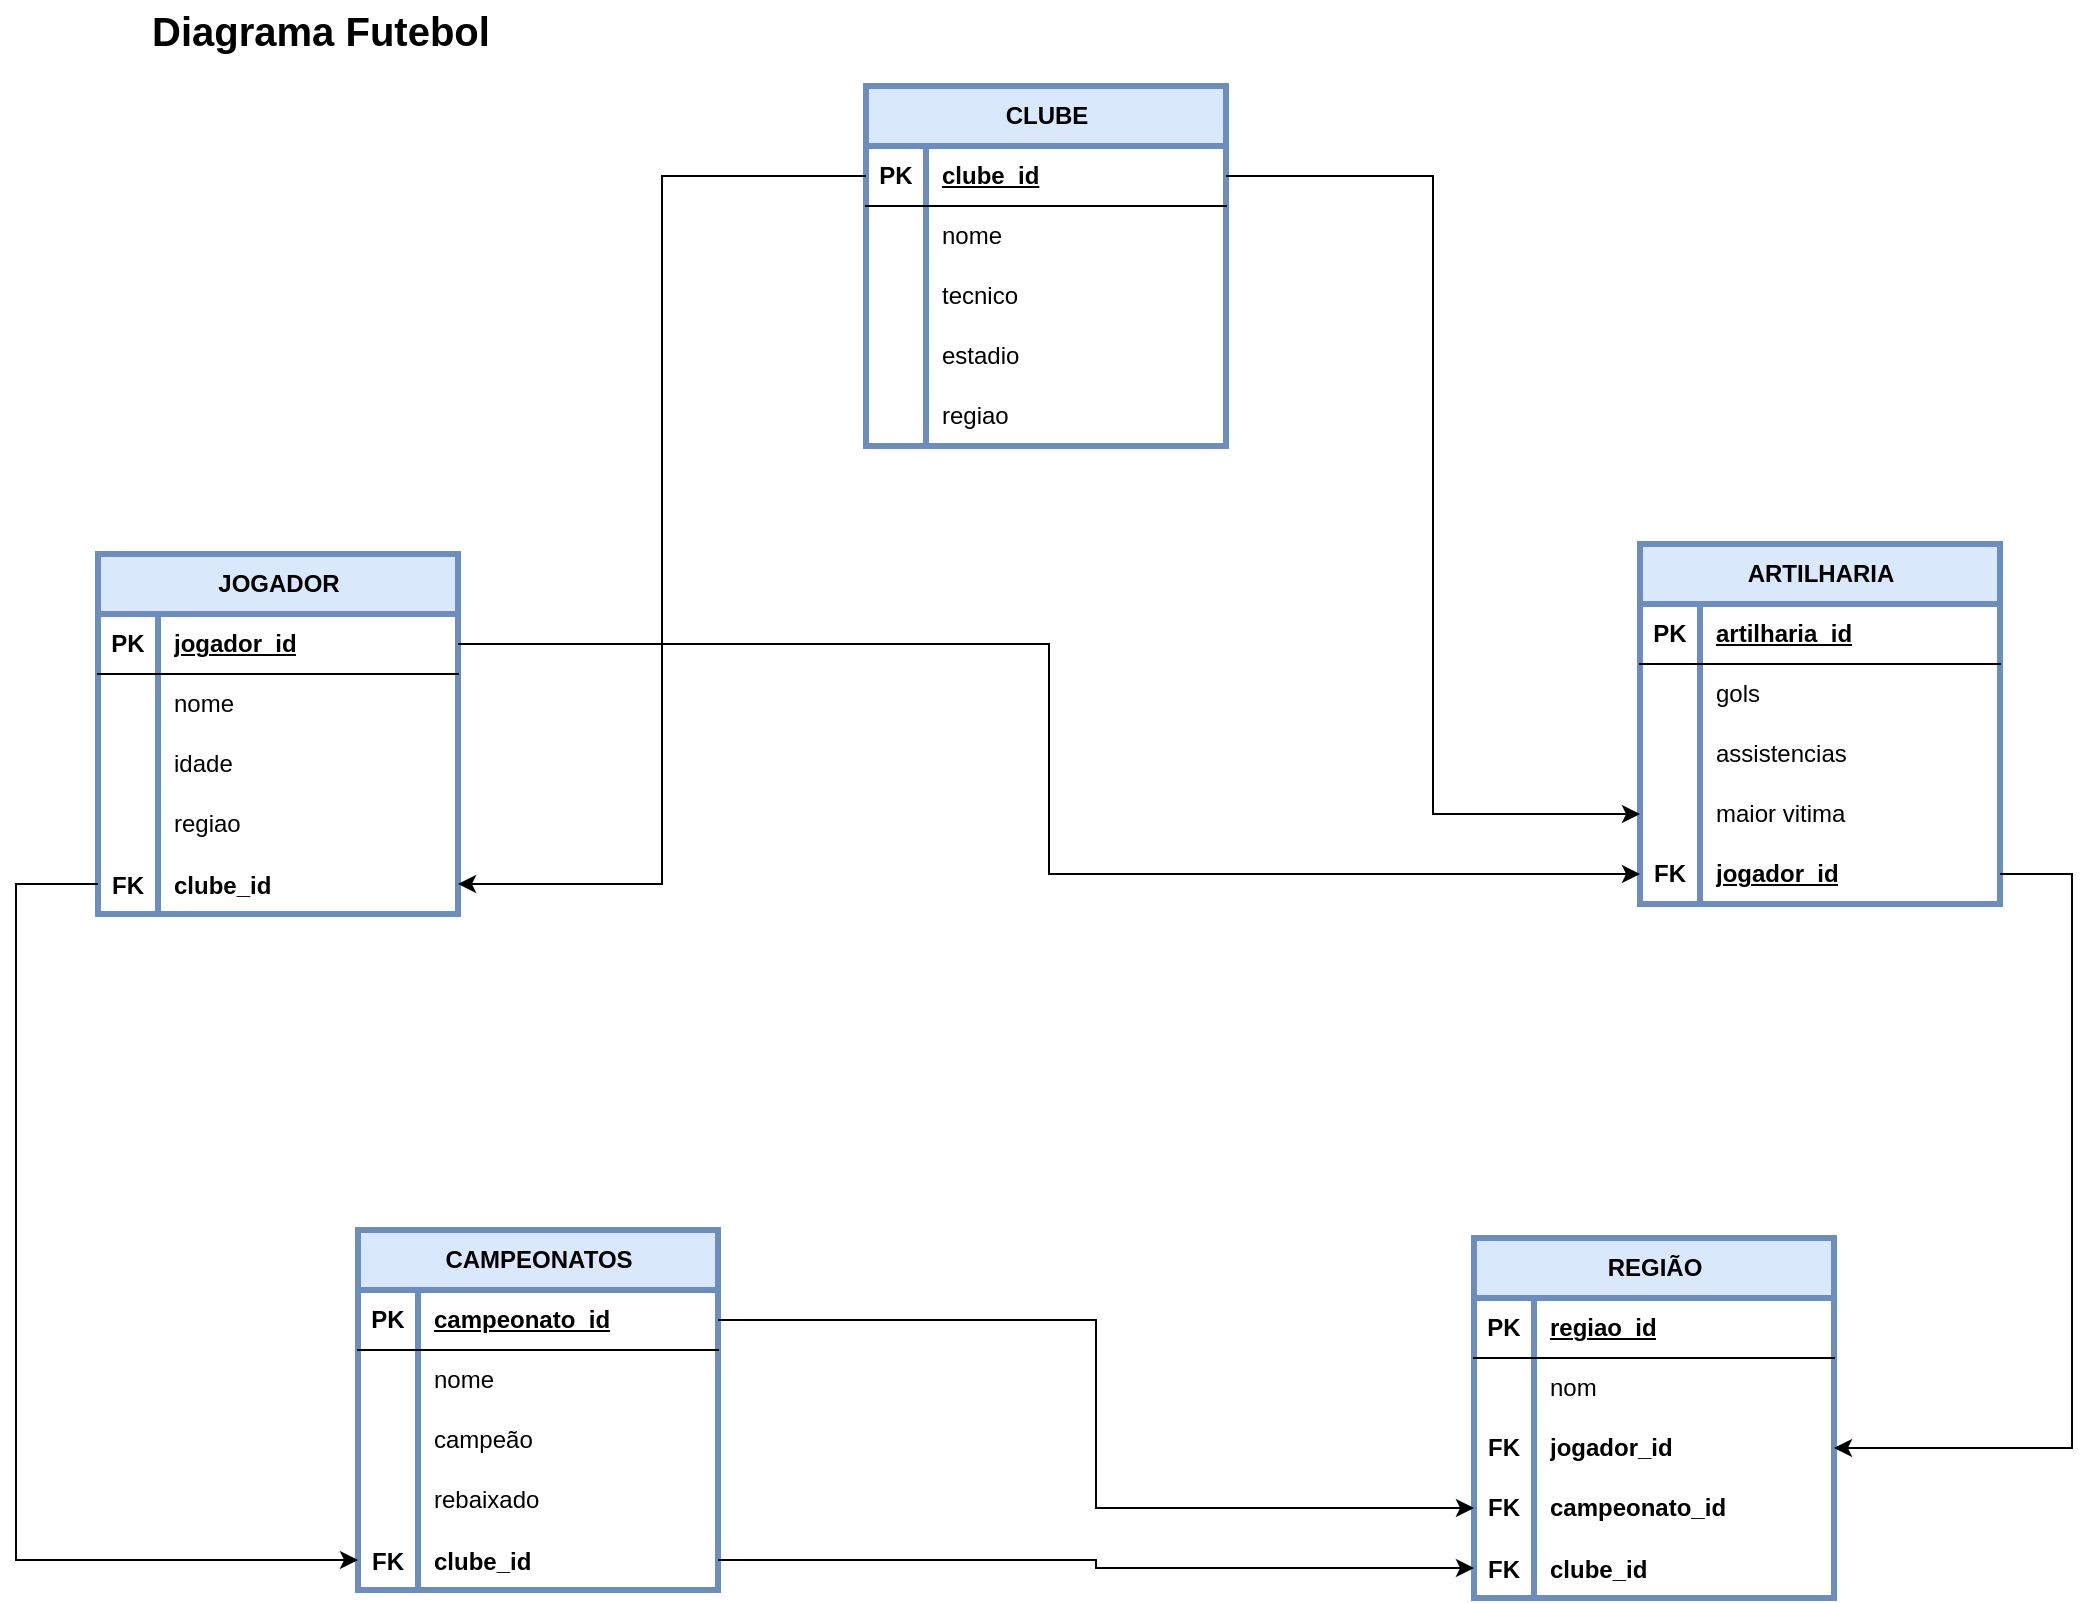 <mxfile version="27.0.9">
  <diagram name="Página-1" id="u4bRCf2FL8b8DbB-qAwC">
    <mxGraphModel dx="2707" dy="1069" grid="0" gridSize="10" guides="1" tooltips="1" connect="1" arrows="1" fold="1" page="0" pageScale="1" pageWidth="827" pageHeight="1169" math="0" shadow="0">
      <root>
        <mxCell id="0" />
        <mxCell id="1" parent="0" />
        <mxCell id="nbRV3MkDSM_6BLSIlK8E-1" value="Diagrama Futebol" style="text;html=1;align=center;verticalAlign=middle;whiteSpace=wrap;rounded=0;fontSize=20;fontStyle=1" parent="1" vertex="1">
          <mxGeometry x="-1221" y="-147" width="285" height="30" as="geometry" />
        </mxCell>
        <mxCell id="nbRV3MkDSM_6BLSIlK8E-2" value="CLUBE" style="shape=table;startSize=30;container=1;collapsible=1;childLayout=tableLayout;fixedRows=1;rowLines=0;fontStyle=1;align=center;resizeLast=1;html=1;fillColor=#dae8fc;strokeColor=#6c8ebf;strokeWidth=3;" parent="1" vertex="1">
          <mxGeometry x="-806" y="-104" width="180" height="180" as="geometry" />
        </mxCell>
        <mxCell id="nbRV3MkDSM_6BLSIlK8E-3" value="" style="shape=tableRow;horizontal=0;startSize=0;swimlaneHead=0;swimlaneBody=0;fillColor=none;collapsible=0;dropTarget=0;points=[[0,0.5],[1,0.5]];portConstraint=eastwest;top=0;left=0;right=0;bottom=1;" parent="nbRV3MkDSM_6BLSIlK8E-2" vertex="1">
          <mxGeometry y="30" width="180" height="30" as="geometry" />
        </mxCell>
        <mxCell id="nbRV3MkDSM_6BLSIlK8E-4" value="PK" style="shape=partialRectangle;connectable=0;fillColor=none;top=0;left=0;bottom=0;right=0;fontStyle=1;overflow=hidden;whiteSpace=wrap;html=1;" parent="nbRV3MkDSM_6BLSIlK8E-3" vertex="1">
          <mxGeometry width="30" height="30" as="geometry">
            <mxRectangle width="30" height="30" as="alternateBounds" />
          </mxGeometry>
        </mxCell>
        <mxCell id="nbRV3MkDSM_6BLSIlK8E-5" value="clube_id" style="shape=partialRectangle;connectable=0;fillColor=none;top=0;left=0;bottom=0;right=0;align=left;spacingLeft=6;fontStyle=5;overflow=hidden;whiteSpace=wrap;html=1;" parent="nbRV3MkDSM_6BLSIlK8E-3" vertex="1">
          <mxGeometry x="30" width="150" height="30" as="geometry">
            <mxRectangle width="150" height="30" as="alternateBounds" />
          </mxGeometry>
        </mxCell>
        <mxCell id="nbRV3MkDSM_6BLSIlK8E-6" value="" style="shape=tableRow;horizontal=0;startSize=0;swimlaneHead=0;swimlaneBody=0;fillColor=none;collapsible=0;dropTarget=0;points=[[0,0.5],[1,0.5]];portConstraint=eastwest;top=0;left=0;right=0;bottom=0;" parent="nbRV3MkDSM_6BLSIlK8E-2" vertex="1">
          <mxGeometry y="60" width="180" height="30" as="geometry" />
        </mxCell>
        <mxCell id="nbRV3MkDSM_6BLSIlK8E-7" value="" style="shape=partialRectangle;connectable=0;fillColor=none;top=0;left=0;bottom=0;right=0;editable=1;overflow=hidden;whiteSpace=wrap;html=1;" parent="nbRV3MkDSM_6BLSIlK8E-6" vertex="1">
          <mxGeometry width="30" height="30" as="geometry">
            <mxRectangle width="30" height="30" as="alternateBounds" />
          </mxGeometry>
        </mxCell>
        <mxCell id="nbRV3MkDSM_6BLSIlK8E-8" value="nome" style="shape=partialRectangle;connectable=0;fillColor=none;top=0;left=0;bottom=0;right=0;align=left;spacingLeft=6;overflow=hidden;whiteSpace=wrap;html=1;" parent="nbRV3MkDSM_6BLSIlK8E-6" vertex="1">
          <mxGeometry x="30" width="150" height="30" as="geometry">
            <mxRectangle width="150" height="30" as="alternateBounds" />
          </mxGeometry>
        </mxCell>
        <mxCell id="nbRV3MkDSM_6BLSIlK8E-9" value="" style="shape=tableRow;horizontal=0;startSize=0;swimlaneHead=0;swimlaneBody=0;fillColor=none;collapsible=0;dropTarget=0;points=[[0,0.5],[1,0.5]];portConstraint=eastwest;top=0;left=0;right=0;bottom=0;" parent="nbRV3MkDSM_6BLSIlK8E-2" vertex="1">
          <mxGeometry y="90" width="180" height="30" as="geometry" />
        </mxCell>
        <mxCell id="nbRV3MkDSM_6BLSIlK8E-10" value="" style="shape=partialRectangle;connectable=0;fillColor=none;top=0;left=0;bottom=0;right=0;editable=1;overflow=hidden;whiteSpace=wrap;html=1;" parent="nbRV3MkDSM_6BLSIlK8E-9" vertex="1">
          <mxGeometry width="30" height="30" as="geometry">
            <mxRectangle width="30" height="30" as="alternateBounds" />
          </mxGeometry>
        </mxCell>
        <mxCell id="nbRV3MkDSM_6BLSIlK8E-11" value="tecnico" style="shape=partialRectangle;connectable=0;fillColor=none;top=0;left=0;bottom=0;right=0;align=left;spacingLeft=6;overflow=hidden;whiteSpace=wrap;html=1;" parent="nbRV3MkDSM_6BLSIlK8E-9" vertex="1">
          <mxGeometry x="30" width="150" height="30" as="geometry">
            <mxRectangle width="150" height="30" as="alternateBounds" />
          </mxGeometry>
        </mxCell>
        <mxCell id="nbRV3MkDSM_6BLSIlK8E-12" value="" style="shape=tableRow;horizontal=0;startSize=0;swimlaneHead=0;swimlaneBody=0;fillColor=none;collapsible=0;dropTarget=0;points=[[0,0.5],[1,0.5]];portConstraint=eastwest;top=0;left=0;right=0;bottom=0;" parent="nbRV3MkDSM_6BLSIlK8E-2" vertex="1">
          <mxGeometry y="120" width="180" height="30" as="geometry" />
        </mxCell>
        <mxCell id="nbRV3MkDSM_6BLSIlK8E-13" value="" style="shape=partialRectangle;connectable=0;fillColor=none;top=0;left=0;bottom=0;right=0;editable=1;overflow=hidden;whiteSpace=wrap;html=1;" parent="nbRV3MkDSM_6BLSIlK8E-12" vertex="1">
          <mxGeometry width="30" height="30" as="geometry">
            <mxRectangle width="30" height="30" as="alternateBounds" />
          </mxGeometry>
        </mxCell>
        <mxCell id="nbRV3MkDSM_6BLSIlK8E-14" value="estadio" style="shape=partialRectangle;connectable=0;fillColor=none;top=0;left=0;bottom=0;right=0;align=left;spacingLeft=6;overflow=hidden;whiteSpace=wrap;html=1;" parent="nbRV3MkDSM_6BLSIlK8E-12" vertex="1">
          <mxGeometry x="30" width="150" height="30" as="geometry">
            <mxRectangle width="150" height="30" as="alternateBounds" />
          </mxGeometry>
        </mxCell>
        <mxCell id="i0i2svP2B6OjuuKPG2xq-15" value="" style="shape=tableRow;horizontal=0;startSize=0;swimlaneHead=0;swimlaneBody=0;fillColor=none;collapsible=0;dropTarget=0;points=[[0,0.5],[1,0.5]];portConstraint=eastwest;top=0;left=0;right=0;bottom=0;" parent="nbRV3MkDSM_6BLSIlK8E-2" vertex="1">
          <mxGeometry y="150" width="180" height="30" as="geometry" />
        </mxCell>
        <mxCell id="i0i2svP2B6OjuuKPG2xq-16" value="" style="shape=partialRectangle;connectable=0;fillColor=none;top=0;left=0;bottom=0;right=0;fontStyle=1;overflow=hidden;whiteSpace=wrap;html=1;" parent="i0i2svP2B6OjuuKPG2xq-15" vertex="1">
          <mxGeometry width="30" height="30" as="geometry">
            <mxRectangle width="30" height="30" as="alternateBounds" />
          </mxGeometry>
        </mxCell>
        <mxCell id="i0i2svP2B6OjuuKPG2xq-17" value="&lt;span style=&quot;font-weight: 400;&quot;&gt;regiao&lt;/span&gt;" style="shape=partialRectangle;connectable=0;fillColor=none;top=0;left=0;bottom=0;right=0;align=left;spacingLeft=6;fontStyle=1;overflow=hidden;whiteSpace=wrap;html=1;" parent="i0i2svP2B6OjuuKPG2xq-15" vertex="1">
          <mxGeometry x="30" width="150" height="30" as="geometry">
            <mxRectangle width="150" height="30" as="alternateBounds" />
          </mxGeometry>
        </mxCell>
        <mxCell id="nbRV3MkDSM_6BLSIlK8E-15" value="ARTILHARIA" style="shape=table;startSize=30;container=1;collapsible=1;childLayout=tableLayout;fixedRows=1;rowLines=0;fontStyle=1;align=center;resizeLast=1;html=1;fillColor=#dae8fc;strokeColor=#6c8ebf;strokeWidth=3;" parent="1" vertex="1">
          <mxGeometry x="-419" y="125" width="180" height="180" as="geometry" />
        </mxCell>
        <mxCell id="nbRV3MkDSM_6BLSIlK8E-16" value="" style="shape=tableRow;horizontal=0;startSize=0;swimlaneHead=0;swimlaneBody=0;fillColor=none;collapsible=0;dropTarget=0;points=[[0,0.5],[1,0.5]];portConstraint=eastwest;top=0;left=0;right=0;bottom=1;" parent="nbRV3MkDSM_6BLSIlK8E-15" vertex="1">
          <mxGeometry y="30" width="180" height="30" as="geometry" />
        </mxCell>
        <mxCell id="nbRV3MkDSM_6BLSIlK8E-17" value="PK" style="shape=partialRectangle;connectable=0;fillColor=none;top=0;left=0;bottom=0;right=0;fontStyle=1;overflow=hidden;whiteSpace=wrap;html=1;" parent="nbRV3MkDSM_6BLSIlK8E-16" vertex="1">
          <mxGeometry width="30" height="30" as="geometry">
            <mxRectangle width="30" height="30" as="alternateBounds" />
          </mxGeometry>
        </mxCell>
        <mxCell id="nbRV3MkDSM_6BLSIlK8E-18" value="artilharia_id" style="shape=partialRectangle;connectable=0;fillColor=none;top=0;left=0;bottom=0;right=0;align=left;spacingLeft=6;fontStyle=5;overflow=hidden;whiteSpace=wrap;html=1;" parent="nbRV3MkDSM_6BLSIlK8E-16" vertex="1">
          <mxGeometry x="30" width="150" height="30" as="geometry">
            <mxRectangle width="150" height="30" as="alternateBounds" />
          </mxGeometry>
        </mxCell>
        <mxCell id="nbRV3MkDSM_6BLSIlK8E-19" value="" style="shape=tableRow;horizontal=0;startSize=0;swimlaneHead=0;swimlaneBody=0;fillColor=none;collapsible=0;dropTarget=0;points=[[0,0.5],[1,0.5]];portConstraint=eastwest;top=0;left=0;right=0;bottom=0;" parent="nbRV3MkDSM_6BLSIlK8E-15" vertex="1">
          <mxGeometry y="60" width="180" height="30" as="geometry" />
        </mxCell>
        <mxCell id="nbRV3MkDSM_6BLSIlK8E-20" value="" style="shape=partialRectangle;connectable=0;fillColor=none;top=0;left=0;bottom=0;right=0;editable=1;overflow=hidden;whiteSpace=wrap;html=1;" parent="nbRV3MkDSM_6BLSIlK8E-19" vertex="1">
          <mxGeometry width="30" height="30" as="geometry">
            <mxRectangle width="30" height="30" as="alternateBounds" />
          </mxGeometry>
        </mxCell>
        <mxCell id="nbRV3MkDSM_6BLSIlK8E-21" value="gols" style="shape=partialRectangle;connectable=0;fillColor=none;top=0;left=0;bottom=0;right=0;align=left;spacingLeft=6;overflow=hidden;whiteSpace=wrap;html=1;" parent="nbRV3MkDSM_6BLSIlK8E-19" vertex="1">
          <mxGeometry x="30" width="150" height="30" as="geometry">
            <mxRectangle width="150" height="30" as="alternateBounds" />
          </mxGeometry>
        </mxCell>
        <mxCell id="nbRV3MkDSM_6BLSIlK8E-22" value="" style="shape=tableRow;horizontal=0;startSize=0;swimlaneHead=0;swimlaneBody=0;fillColor=none;collapsible=0;dropTarget=0;points=[[0,0.5],[1,0.5]];portConstraint=eastwest;top=0;left=0;right=0;bottom=0;" parent="nbRV3MkDSM_6BLSIlK8E-15" vertex="1">
          <mxGeometry y="90" width="180" height="30" as="geometry" />
        </mxCell>
        <mxCell id="nbRV3MkDSM_6BLSIlK8E-23" value="" style="shape=partialRectangle;connectable=0;fillColor=none;top=0;left=0;bottom=0;right=0;editable=1;overflow=hidden;whiteSpace=wrap;html=1;" parent="nbRV3MkDSM_6BLSIlK8E-22" vertex="1">
          <mxGeometry width="30" height="30" as="geometry">
            <mxRectangle width="30" height="30" as="alternateBounds" />
          </mxGeometry>
        </mxCell>
        <mxCell id="nbRV3MkDSM_6BLSIlK8E-24" value="assistencias" style="shape=partialRectangle;connectable=0;fillColor=none;top=0;left=0;bottom=0;right=0;align=left;spacingLeft=6;overflow=hidden;whiteSpace=wrap;html=1;" parent="nbRV3MkDSM_6BLSIlK8E-22" vertex="1">
          <mxGeometry x="30" width="150" height="30" as="geometry">
            <mxRectangle width="150" height="30" as="alternateBounds" />
          </mxGeometry>
        </mxCell>
        <mxCell id="nbRV3MkDSM_6BLSIlK8E-25" value="" style="shape=tableRow;horizontal=0;startSize=0;swimlaneHead=0;swimlaneBody=0;fillColor=none;collapsible=0;dropTarget=0;points=[[0,0.5],[1,0.5]];portConstraint=eastwest;top=0;left=0;right=0;bottom=0;" parent="nbRV3MkDSM_6BLSIlK8E-15" vertex="1">
          <mxGeometry y="120" width="180" height="30" as="geometry" />
        </mxCell>
        <mxCell id="nbRV3MkDSM_6BLSIlK8E-26" value="" style="shape=partialRectangle;connectable=0;fillColor=none;top=0;left=0;bottom=0;right=0;editable=1;overflow=hidden;whiteSpace=wrap;html=1;fontStyle=1" parent="nbRV3MkDSM_6BLSIlK8E-25" vertex="1">
          <mxGeometry width="30" height="30" as="geometry">
            <mxRectangle width="30" height="30" as="alternateBounds" />
          </mxGeometry>
        </mxCell>
        <mxCell id="nbRV3MkDSM_6BLSIlK8E-27" value="&lt;span style=&quot;font-weight: normal;&quot;&gt;maior vitima&lt;/span&gt;" style="shape=partialRectangle;connectable=0;fillColor=none;top=0;left=0;bottom=0;right=0;align=left;spacingLeft=6;overflow=hidden;whiteSpace=wrap;html=1;fontStyle=1" parent="nbRV3MkDSM_6BLSIlK8E-25" vertex="1">
          <mxGeometry x="30" width="150" height="30" as="geometry">
            <mxRectangle width="150" height="30" as="alternateBounds" />
          </mxGeometry>
        </mxCell>
        <mxCell id="i0i2svP2B6OjuuKPG2xq-20" value="" style="shape=tableRow;horizontal=0;startSize=0;swimlaneHead=0;swimlaneBody=0;fillColor=none;collapsible=0;dropTarget=0;points=[[0,0.5],[1,0.5]];portConstraint=eastwest;top=0;left=0;right=0;bottom=0;fontStyle=1" parent="nbRV3MkDSM_6BLSIlK8E-15" vertex="1">
          <mxGeometry y="150" width="180" height="30" as="geometry" />
        </mxCell>
        <mxCell id="i0i2svP2B6OjuuKPG2xq-21" value="FK" style="shape=partialRectangle;connectable=0;fillColor=none;top=0;left=0;bottom=0;right=0;fontStyle=1;overflow=hidden;whiteSpace=wrap;html=1;" parent="i0i2svP2B6OjuuKPG2xq-20" vertex="1">
          <mxGeometry width="30" height="30" as="geometry">
            <mxRectangle width="30" height="30" as="alternateBounds" />
          </mxGeometry>
        </mxCell>
        <mxCell id="i0i2svP2B6OjuuKPG2xq-22" value="&lt;span style=&quot;text-decoration-line: underline;&quot;&gt;jogador_id&lt;/span&gt;" style="shape=partialRectangle;connectable=0;fillColor=none;top=0;left=0;bottom=0;right=0;align=left;spacingLeft=6;fontStyle=1;overflow=hidden;whiteSpace=wrap;html=1;" parent="i0i2svP2B6OjuuKPG2xq-20" vertex="1">
          <mxGeometry x="30" width="150" height="30" as="geometry">
            <mxRectangle width="150" height="30" as="alternateBounds" />
          </mxGeometry>
        </mxCell>
        <mxCell id="i0i2svP2B6OjuuKPG2xq-1" value="JOGADOR" style="shape=table;startSize=30;container=1;collapsible=1;childLayout=tableLayout;fixedRows=1;rowLines=0;fontStyle=1;align=center;resizeLast=1;html=1;fillColor=#dae8fc;strokeColor=#6c8ebf;strokeWidth=3;" parent="1" vertex="1">
          <mxGeometry x="-1190" y="130" width="180" height="180" as="geometry" />
        </mxCell>
        <mxCell id="i0i2svP2B6OjuuKPG2xq-2" value="" style="shape=tableRow;horizontal=0;startSize=0;swimlaneHead=0;swimlaneBody=0;fillColor=none;collapsible=0;dropTarget=0;points=[[0,0.5],[1,0.5]];portConstraint=eastwest;top=0;left=0;right=0;bottom=1;" parent="i0i2svP2B6OjuuKPG2xq-1" vertex="1">
          <mxGeometry y="30" width="180" height="30" as="geometry" />
        </mxCell>
        <mxCell id="i0i2svP2B6OjuuKPG2xq-3" value="PK" style="shape=partialRectangle;connectable=0;fillColor=none;top=0;left=0;bottom=0;right=0;fontStyle=1;overflow=hidden;whiteSpace=wrap;html=1;" parent="i0i2svP2B6OjuuKPG2xq-2" vertex="1">
          <mxGeometry width="30" height="30" as="geometry">
            <mxRectangle width="30" height="30" as="alternateBounds" />
          </mxGeometry>
        </mxCell>
        <mxCell id="i0i2svP2B6OjuuKPG2xq-4" value="jogador_id" style="shape=partialRectangle;connectable=0;fillColor=none;top=0;left=0;bottom=0;right=0;align=left;spacingLeft=6;fontStyle=5;overflow=hidden;whiteSpace=wrap;html=1;" parent="i0i2svP2B6OjuuKPG2xq-2" vertex="1">
          <mxGeometry x="30" width="150" height="30" as="geometry">
            <mxRectangle width="150" height="30" as="alternateBounds" />
          </mxGeometry>
        </mxCell>
        <mxCell id="i0i2svP2B6OjuuKPG2xq-5" value="" style="shape=tableRow;horizontal=0;startSize=0;swimlaneHead=0;swimlaneBody=0;fillColor=none;collapsible=0;dropTarget=0;points=[[0,0.5],[1,0.5]];portConstraint=eastwest;top=0;left=0;right=0;bottom=0;" parent="i0i2svP2B6OjuuKPG2xq-1" vertex="1">
          <mxGeometry y="60" width="180" height="30" as="geometry" />
        </mxCell>
        <mxCell id="i0i2svP2B6OjuuKPG2xq-6" value="" style="shape=partialRectangle;connectable=0;fillColor=none;top=0;left=0;bottom=0;right=0;editable=1;overflow=hidden;whiteSpace=wrap;html=1;" parent="i0i2svP2B6OjuuKPG2xq-5" vertex="1">
          <mxGeometry width="30" height="30" as="geometry">
            <mxRectangle width="30" height="30" as="alternateBounds" />
          </mxGeometry>
        </mxCell>
        <mxCell id="i0i2svP2B6OjuuKPG2xq-7" value="nome" style="shape=partialRectangle;connectable=0;fillColor=none;top=0;left=0;bottom=0;right=0;align=left;spacingLeft=6;overflow=hidden;whiteSpace=wrap;html=1;" parent="i0i2svP2B6OjuuKPG2xq-5" vertex="1">
          <mxGeometry x="30" width="150" height="30" as="geometry">
            <mxRectangle width="150" height="30" as="alternateBounds" />
          </mxGeometry>
        </mxCell>
        <mxCell id="i0i2svP2B6OjuuKPG2xq-8" value="" style="shape=tableRow;horizontal=0;startSize=0;swimlaneHead=0;swimlaneBody=0;fillColor=none;collapsible=0;dropTarget=0;points=[[0,0.5],[1,0.5]];portConstraint=eastwest;top=0;left=0;right=0;bottom=0;" parent="i0i2svP2B6OjuuKPG2xq-1" vertex="1">
          <mxGeometry y="90" width="180" height="30" as="geometry" />
        </mxCell>
        <mxCell id="i0i2svP2B6OjuuKPG2xq-9" value="" style="shape=partialRectangle;connectable=0;fillColor=none;top=0;left=0;bottom=0;right=0;editable=1;overflow=hidden;whiteSpace=wrap;html=1;" parent="i0i2svP2B6OjuuKPG2xq-8" vertex="1">
          <mxGeometry width="30" height="30" as="geometry">
            <mxRectangle width="30" height="30" as="alternateBounds" />
          </mxGeometry>
        </mxCell>
        <mxCell id="i0i2svP2B6OjuuKPG2xq-10" value="idade" style="shape=partialRectangle;connectable=0;fillColor=none;top=0;left=0;bottom=0;right=0;align=left;spacingLeft=6;overflow=hidden;whiteSpace=wrap;html=1;" parent="i0i2svP2B6OjuuKPG2xq-8" vertex="1">
          <mxGeometry x="30" width="150" height="30" as="geometry">
            <mxRectangle width="150" height="30" as="alternateBounds" />
          </mxGeometry>
        </mxCell>
        <mxCell id="i0i2svP2B6OjuuKPG2xq-11" value="" style="shape=tableRow;horizontal=0;startSize=0;swimlaneHead=0;swimlaneBody=0;fillColor=none;collapsible=0;dropTarget=0;points=[[0,0.5],[1,0.5]];portConstraint=eastwest;top=0;left=0;right=0;bottom=0;" parent="i0i2svP2B6OjuuKPG2xq-1" vertex="1">
          <mxGeometry y="120" width="180" height="30" as="geometry" />
        </mxCell>
        <mxCell id="i0i2svP2B6OjuuKPG2xq-12" value="" style="shape=partialRectangle;connectable=0;fillColor=none;top=0;left=0;bottom=0;right=0;editable=1;overflow=hidden;whiteSpace=wrap;html=1;" parent="i0i2svP2B6OjuuKPG2xq-11" vertex="1">
          <mxGeometry width="30" height="30" as="geometry">
            <mxRectangle width="30" height="30" as="alternateBounds" />
          </mxGeometry>
        </mxCell>
        <mxCell id="i0i2svP2B6OjuuKPG2xq-13" value="regiao" style="shape=partialRectangle;connectable=0;fillColor=none;top=0;left=0;bottom=0;right=0;align=left;spacingLeft=6;overflow=hidden;whiteSpace=wrap;html=1;" parent="i0i2svP2B6OjuuKPG2xq-11" vertex="1">
          <mxGeometry x="30" width="150" height="30" as="geometry">
            <mxRectangle width="150" height="30" as="alternateBounds" />
          </mxGeometry>
        </mxCell>
        <mxCell id="GbGnFPMpk_VVYWYNX5u4-2" value="" style="shape=tableRow;horizontal=0;startSize=0;swimlaneHead=0;swimlaneBody=0;fillColor=none;collapsible=0;dropTarget=0;points=[[0,0.5],[1,0.5]];portConstraint=eastwest;top=0;left=0;right=0;bottom=0;" vertex="1" parent="i0i2svP2B6OjuuKPG2xq-1">
          <mxGeometry y="150" width="180" height="30" as="geometry" />
        </mxCell>
        <mxCell id="GbGnFPMpk_VVYWYNX5u4-3" value="FK" style="shape=partialRectangle;connectable=0;fillColor=none;top=0;left=0;bottom=0;right=0;editable=1;overflow=hidden;fontStyle=1" vertex="1" parent="GbGnFPMpk_VVYWYNX5u4-2">
          <mxGeometry width="30" height="30" as="geometry">
            <mxRectangle width="30" height="30" as="alternateBounds" />
          </mxGeometry>
        </mxCell>
        <mxCell id="GbGnFPMpk_VVYWYNX5u4-4" value="clube_id" style="shape=partialRectangle;connectable=0;fillColor=none;top=0;left=0;bottom=0;right=0;align=left;spacingLeft=6;overflow=hidden;fontStyle=1" vertex="1" parent="GbGnFPMpk_VVYWYNX5u4-2">
          <mxGeometry x="30" width="150" height="30" as="geometry">
            <mxRectangle width="150" height="30" as="alternateBounds" />
          </mxGeometry>
        </mxCell>
        <mxCell id="GbGnFPMpk_VVYWYNX5u4-6" style="edgeStyle=orthogonalEdgeStyle;rounded=0;orthogonalLoop=1;jettySize=auto;html=1;" edge="1" parent="1" source="nbRV3MkDSM_6BLSIlK8E-3" target="GbGnFPMpk_VVYWYNX5u4-2">
          <mxGeometry relative="1" as="geometry" />
        </mxCell>
        <mxCell id="GbGnFPMpk_VVYWYNX5u4-8" style="edgeStyle=orthogonalEdgeStyle;rounded=0;orthogonalLoop=1;jettySize=auto;html=1;entryX=0;entryY=0.5;entryDx=0;entryDy=0;" edge="1" parent="1" source="nbRV3MkDSM_6BLSIlK8E-3" target="nbRV3MkDSM_6BLSIlK8E-25">
          <mxGeometry relative="1" as="geometry" />
        </mxCell>
        <mxCell id="GbGnFPMpk_VVYWYNX5u4-9" style="edgeStyle=orthogonalEdgeStyle;rounded=0;orthogonalLoop=1;jettySize=auto;html=1;" edge="1" parent="1" source="i0i2svP2B6OjuuKPG2xq-2" target="i0i2svP2B6OjuuKPG2xq-20">
          <mxGeometry relative="1" as="geometry" />
        </mxCell>
        <mxCell id="GbGnFPMpk_VVYWYNX5u4-10" value="CAMPEONATOS" style="shape=table;startSize=30;container=1;collapsible=1;childLayout=tableLayout;fixedRows=1;rowLines=0;fontStyle=1;align=center;resizeLast=1;html=1;fillColor=#dae8fc;strokeColor=#6c8ebf;strokeWidth=3;" vertex="1" parent="1">
          <mxGeometry x="-1060" y="468" width="180" height="180" as="geometry" />
        </mxCell>
        <mxCell id="GbGnFPMpk_VVYWYNX5u4-11" value="" style="shape=tableRow;horizontal=0;startSize=0;swimlaneHead=0;swimlaneBody=0;fillColor=none;collapsible=0;dropTarget=0;points=[[0,0.5],[1,0.5]];portConstraint=eastwest;top=0;left=0;right=0;bottom=1;" vertex="1" parent="GbGnFPMpk_VVYWYNX5u4-10">
          <mxGeometry y="30" width="180" height="30" as="geometry" />
        </mxCell>
        <mxCell id="GbGnFPMpk_VVYWYNX5u4-12" value="PK" style="shape=partialRectangle;connectable=0;fillColor=none;top=0;left=0;bottom=0;right=0;fontStyle=1;overflow=hidden;whiteSpace=wrap;html=1;" vertex="1" parent="GbGnFPMpk_VVYWYNX5u4-11">
          <mxGeometry width="30" height="30" as="geometry">
            <mxRectangle width="30" height="30" as="alternateBounds" />
          </mxGeometry>
        </mxCell>
        <mxCell id="GbGnFPMpk_VVYWYNX5u4-13" value="campeonato_id" style="shape=partialRectangle;connectable=0;fillColor=none;top=0;left=0;bottom=0;right=0;align=left;spacingLeft=6;fontStyle=5;overflow=hidden;whiteSpace=wrap;html=1;" vertex="1" parent="GbGnFPMpk_VVYWYNX5u4-11">
          <mxGeometry x="30" width="150" height="30" as="geometry">
            <mxRectangle width="150" height="30" as="alternateBounds" />
          </mxGeometry>
        </mxCell>
        <mxCell id="GbGnFPMpk_VVYWYNX5u4-14" value="" style="shape=tableRow;horizontal=0;startSize=0;swimlaneHead=0;swimlaneBody=0;fillColor=none;collapsible=0;dropTarget=0;points=[[0,0.5],[1,0.5]];portConstraint=eastwest;top=0;left=0;right=0;bottom=0;" vertex="1" parent="GbGnFPMpk_VVYWYNX5u4-10">
          <mxGeometry y="60" width="180" height="30" as="geometry" />
        </mxCell>
        <mxCell id="GbGnFPMpk_VVYWYNX5u4-15" value="" style="shape=partialRectangle;connectable=0;fillColor=none;top=0;left=0;bottom=0;right=0;editable=1;overflow=hidden;whiteSpace=wrap;html=1;" vertex="1" parent="GbGnFPMpk_VVYWYNX5u4-14">
          <mxGeometry width="30" height="30" as="geometry">
            <mxRectangle width="30" height="30" as="alternateBounds" />
          </mxGeometry>
        </mxCell>
        <mxCell id="GbGnFPMpk_VVYWYNX5u4-16" value="nome" style="shape=partialRectangle;connectable=0;fillColor=none;top=0;left=0;bottom=0;right=0;align=left;spacingLeft=6;overflow=hidden;whiteSpace=wrap;html=1;" vertex="1" parent="GbGnFPMpk_VVYWYNX5u4-14">
          <mxGeometry x="30" width="150" height="30" as="geometry">
            <mxRectangle width="150" height="30" as="alternateBounds" />
          </mxGeometry>
        </mxCell>
        <mxCell id="GbGnFPMpk_VVYWYNX5u4-17" value="" style="shape=tableRow;horizontal=0;startSize=0;swimlaneHead=0;swimlaneBody=0;fillColor=none;collapsible=0;dropTarget=0;points=[[0,0.5],[1,0.5]];portConstraint=eastwest;top=0;left=0;right=0;bottom=0;" vertex="1" parent="GbGnFPMpk_VVYWYNX5u4-10">
          <mxGeometry y="90" width="180" height="30" as="geometry" />
        </mxCell>
        <mxCell id="GbGnFPMpk_VVYWYNX5u4-18" value="" style="shape=partialRectangle;connectable=0;fillColor=none;top=0;left=0;bottom=0;right=0;editable=1;overflow=hidden;whiteSpace=wrap;html=1;" vertex="1" parent="GbGnFPMpk_VVYWYNX5u4-17">
          <mxGeometry width="30" height="30" as="geometry">
            <mxRectangle width="30" height="30" as="alternateBounds" />
          </mxGeometry>
        </mxCell>
        <mxCell id="GbGnFPMpk_VVYWYNX5u4-19" value="campeão" style="shape=partialRectangle;connectable=0;fillColor=none;top=0;left=0;bottom=0;right=0;align=left;spacingLeft=6;overflow=hidden;whiteSpace=wrap;html=1;" vertex="1" parent="GbGnFPMpk_VVYWYNX5u4-17">
          <mxGeometry x="30" width="150" height="30" as="geometry">
            <mxRectangle width="150" height="30" as="alternateBounds" />
          </mxGeometry>
        </mxCell>
        <mxCell id="GbGnFPMpk_VVYWYNX5u4-20" value="" style="shape=tableRow;horizontal=0;startSize=0;swimlaneHead=0;swimlaneBody=0;fillColor=none;collapsible=0;dropTarget=0;points=[[0,0.5],[1,0.5]];portConstraint=eastwest;top=0;left=0;right=0;bottom=0;" vertex="1" parent="GbGnFPMpk_VVYWYNX5u4-10">
          <mxGeometry y="120" width="180" height="30" as="geometry" />
        </mxCell>
        <mxCell id="GbGnFPMpk_VVYWYNX5u4-21" value="" style="shape=partialRectangle;connectable=0;fillColor=none;top=0;left=0;bottom=0;right=0;editable=1;overflow=hidden;whiteSpace=wrap;html=1;" vertex="1" parent="GbGnFPMpk_VVYWYNX5u4-20">
          <mxGeometry width="30" height="30" as="geometry">
            <mxRectangle width="30" height="30" as="alternateBounds" />
          </mxGeometry>
        </mxCell>
        <mxCell id="GbGnFPMpk_VVYWYNX5u4-22" value="rebaixado" style="shape=partialRectangle;connectable=0;fillColor=none;top=0;left=0;bottom=0;right=0;align=left;spacingLeft=6;overflow=hidden;whiteSpace=wrap;html=1;" vertex="1" parent="GbGnFPMpk_VVYWYNX5u4-20">
          <mxGeometry x="30" width="150" height="30" as="geometry">
            <mxRectangle width="150" height="30" as="alternateBounds" />
          </mxGeometry>
        </mxCell>
        <mxCell id="GbGnFPMpk_VVYWYNX5u4-23" value="" style="shape=tableRow;horizontal=0;startSize=0;swimlaneHead=0;swimlaneBody=0;fillColor=none;collapsible=0;dropTarget=0;points=[[0,0.5],[1,0.5]];portConstraint=eastwest;top=0;left=0;right=0;bottom=0;" vertex="1" parent="GbGnFPMpk_VVYWYNX5u4-10">
          <mxGeometry y="150" width="180" height="30" as="geometry" />
        </mxCell>
        <mxCell id="GbGnFPMpk_VVYWYNX5u4-24" value="FK" style="shape=partialRectangle;connectable=0;fillColor=none;top=0;left=0;bottom=0;right=0;editable=1;overflow=hidden;fontStyle=1" vertex="1" parent="GbGnFPMpk_VVYWYNX5u4-23">
          <mxGeometry width="30" height="30" as="geometry">
            <mxRectangle width="30" height="30" as="alternateBounds" />
          </mxGeometry>
        </mxCell>
        <mxCell id="GbGnFPMpk_VVYWYNX5u4-25" value="clube_id" style="shape=partialRectangle;connectable=0;fillColor=none;top=0;left=0;bottom=0;right=0;align=left;spacingLeft=6;overflow=hidden;fontStyle=1" vertex="1" parent="GbGnFPMpk_VVYWYNX5u4-23">
          <mxGeometry x="30" width="150" height="30" as="geometry">
            <mxRectangle width="150" height="30" as="alternateBounds" />
          </mxGeometry>
        </mxCell>
        <mxCell id="GbGnFPMpk_VVYWYNX5u4-26" value="REGIÃO" style="shape=table;startSize=30;container=1;collapsible=1;childLayout=tableLayout;fixedRows=1;rowLines=0;fontStyle=1;align=center;resizeLast=1;html=1;fillColor=#dae8fc;strokeColor=#6c8ebf;strokeWidth=3;" vertex="1" parent="1">
          <mxGeometry x="-502" y="472" width="180" height="180" as="geometry" />
        </mxCell>
        <mxCell id="GbGnFPMpk_VVYWYNX5u4-27" value="" style="shape=tableRow;horizontal=0;startSize=0;swimlaneHead=0;swimlaneBody=0;fillColor=none;collapsible=0;dropTarget=0;points=[[0,0.5],[1,0.5]];portConstraint=eastwest;top=0;left=0;right=0;bottom=1;" vertex="1" parent="GbGnFPMpk_VVYWYNX5u4-26">
          <mxGeometry y="30" width="180" height="30" as="geometry" />
        </mxCell>
        <mxCell id="GbGnFPMpk_VVYWYNX5u4-28" value="PK" style="shape=partialRectangle;connectable=0;fillColor=none;top=0;left=0;bottom=0;right=0;fontStyle=1;overflow=hidden;whiteSpace=wrap;html=1;" vertex="1" parent="GbGnFPMpk_VVYWYNX5u4-27">
          <mxGeometry width="30" height="30" as="geometry">
            <mxRectangle width="30" height="30" as="alternateBounds" />
          </mxGeometry>
        </mxCell>
        <mxCell id="GbGnFPMpk_VVYWYNX5u4-29" value="regiao_id" style="shape=partialRectangle;connectable=0;fillColor=none;top=0;left=0;bottom=0;right=0;align=left;spacingLeft=6;fontStyle=5;overflow=hidden;whiteSpace=wrap;html=1;" vertex="1" parent="GbGnFPMpk_VVYWYNX5u4-27">
          <mxGeometry x="30" width="150" height="30" as="geometry">
            <mxRectangle width="150" height="30" as="alternateBounds" />
          </mxGeometry>
        </mxCell>
        <mxCell id="GbGnFPMpk_VVYWYNX5u4-30" value="" style="shape=tableRow;horizontal=0;startSize=0;swimlaneHead=0;swimlaneBody=0;fillColor=none;collapsible=0;dropTarget=0;points=[[0,0.5],[1,0.5]];portConstraint=eastwest;top=0;left=0;right=0;bottom=0;" vertex="1" parent="GbGnFPMpk_VVYWYNX5u4-26">
          <mxGeometry y="60" width="180" height="30" as="geometry" />
        </mxCell>
        <mxCell id="GbGnFPMpk_VVYWYNX5u4-31" value="" style="shape=partialRectangle;connectable=0;fillColor=none;top=0;left=0;bottom=0;right=0;editable=1;overflow=hidden;whiteSpace=wrap;html=1;" vertex="1" parent="GbGnFPMpk_VVYWYNX5u4-30">
          <mxGeometry width="30" height="30" as="geometry">
            <mxRectangle width="30" height="30" as="alternateBounds" />
          </mxGeometry>
        </mxCell>
        <mxCell id="GbGnFPMpk_VVYWYNX5u4-32" value="nom" style="shape=partialRectangle;connectable=0;fillColor=none;top=0;left=0;bottom=0;right=0;align=left;spacingLeft=6;overflow=hidden;whiteSpace=wrap;html=1;" vertex="1" parent="GbGnFPMpk_VVYWYNX5u4-30">
          <mxGeometry x="30" width="150" height="30" as="geometry">
            <mxRectangle width="150" height="30" as="alternateBounds" />
          </mxGeometry>
        </mxCell>
        <mxCell id="GbGnFPMpk_VVYWYNX5u4-33" value="" style="shape=tableRow;horizontal=0;startSize=0;swimlaneHead=0;swimlaneBody=0;fillColor=none;collapsible=0;dropTarget=0;points=[[0,0.5],[1,0.5]];portConstraint=eastwest;top=0;left=0;right=0;bottom=0;" vertex="1" parent="GbGnFPMpk_VVYWYNX5u4-26">
          <mxGeometry y="90" width="180" height="30" as="geometry" />
        </mxCell>
        <mxCell id="GbGnFPMpk_VVYWYNX5u4-34" value="&lt;b&gt;FK&lt;/b&gt;" style="shape=partialRectangle;connectable=0;fillColor=none;top=0;left=0;bottom=0;right=0;editable=1;overflow=hidden;whiteSpace=wrap;html=1;" vertex="1" parent="GbGnFPMpk_VVYWYNX5u4-33">
          <mxGeometry width="30" height="30" as="geometry">
            <mxRectangle width="30" height="30" as="alternateBounds" />
          </mxGeometry>
        </mxCell>
        <mxCell id="GbGnFPMpk_VVYWYNX5u4-35" value="jogador_id" style="shape=partialRectangle;connectable=0;fillColor=none;top=0;left=0;bottom=0;right=0;align=left;spacingLeft=6;overflow=hidden;whiteSpace=wrap;html=1;fontStyle=1" vertex="1" parent="GbGnFPMpk_VVYWYNX5u4-33">
          <mxGeometry x="30" width="150" height="30" as="geometry">
            <mxRectangle width="150" height="30" as="alternateBounds" />
          </mxGeometry>
        </mxCell>
        <mxCell id="GbGnFPMpk_VVYWYNX5u4-36" value="" style="shape=tableRow;horizontal=0;startSize=0;swimlaneHead=0;swimlaneBody=0;fillColor=none;collapsible=0;dropTarget=0;points=[[0,0.5],[1,0.5]];portConstraint=eastwest;top=0;left=0;right=0;bottom=0;" vertex="1" parent="GbGnFPMpk_VVYWYNX5u4-26">
          <mxGeometry y="120" width="180" height="30" as="geometry" />
        </mxCell>
        <mxCell id="GbGnFPMpk_VVYWYNX5u4-37" value="&lt;b&gt;FK&lt;/b&gt;" style="shape=partialRectangle;connectable=0;fillColor=none;top=0;left=0;bottom=0;right=0;editable=1;overflow=hidden;whiteSpace=wrap;html=1;" vertex="1" parent="GbGnFPMpk_VVYWYNX5u4-36">
          <mxGeometry width="30" height="30" as="geometry">
            <mxRectangle width="30" height="30" as="alternateBounds" />
          </mxGeometry>
        </mxCell>
        <mxCell id="GbGnFPMpk_VVYWYNX5u4-38" value="&lt;b&gt;campeonato_id&lt;/b&gt;" style="shape=partialRectangle;connectable=0;fillColor=none;top=0;left=0;bottom=0;right=0;align=left;spacingLeft=6;overflow=hidden;whiteSpace=wrap;html=1;" vertex="1" parent="GbGnFPMpk_VVYWYNX5u4-36">
          <mxGeometry x="30" width="150" height="30" as="geometry">
            <mxRectangle width="150" height="30" as="alternateBounds" />
          </mxGeometry>
        </mxCell>
        <mxCell id="GbGnFPMpk_VVYWYNX5u4-39" value="" style="shape=tableRow;horizontal=0;startSize=0;swimlaneHead=0;swimlaneBody=0;fillColor=none;collapsible=0;dropTarget=0;points=[[0,0.5],[1,0.5]];portConstraint=eastwest;top=0;left=0;right=0;bottom=0;" vertex="1" parent="GbGnFPMpk_VVYWYNX5u4-26">
          <mxGeometry y="150" width="180" height="30" as="geometry" />
        </mxCell>
        <mxCell id="GbGnFPMpk_VVYWYNX5u4-40" value="FK" style="shape=partialRectangle;connectable=0;fillColor=none;top=0;left=0;bottom=0;right=0;editable=1;overflow=hidden;fontStyle=1" vertex="1" parent="GbGnFPMpk_VVYWYNX5u4-39">
          <mxGeometry width="30" height="30" as="geometry">
            <mxRectangle width="30" height="30" as="alternateBounds" />
          </mxGeometry>
        </mxCell>
        <mxCell id="GbGnFPMpk_VVYWYNX5u4-41" value="clube_id" style="shape=partialRectangle;connectable=0;fillColor=none;top=0;left=0;bottom=0;right=0;align=left;spacingLeft=6;overflow=hidden;fontStyle=1" vertex="1" parent="GbGnFPMpk_VVYWYNX5u4-39">
          <mxGeometry x="30" width="150" height="30" as="geometry">
            <mxRectangle width="150" height="30" as="alternateBounds" />
          </mxGeometry>
        </mxCell>
        <mxCell id="GbGnFPMpk_VVYWYNX5u4-56" style="edgeStyle=orthogonalEdgeStyle;rounded=0;orthogonalLoop=1;jettySize=auto;html=1;" edge="1" parent="1" source="GbGnFPMpk_VVYWYNX5u4-11" target="GbGnFPMpk_VVYWYNX5u4-36">
          <mxGeometry relative="1" as="geometry" />
        </mxCell>
        <mxCell id="GbGnFPMpk_VVYWYNX5u4-57" style="edgeStyle=orthogonalEdgeStyle;rounded=0;orthogonalLoop=1;jettySize=auto;html=1;entryX=0;entryY=0.5;entryDx=0;entryDy=0;" edge="1" parent="1" source="GbGnFPMpk_VVYWYNX5u4-23" target="GbGnFPMpk_VVYWYNX5u4-39">
          <mxGeometry relative="1" as="geometry" />
        </mxCell>
        <mxCell id="GbGnFPMpk_VVYWYNX5u4-59" style="edgeStyle=orthogonalEdgeStyle;rounded=0;orthogonalLoop=1;jettySize=auto;html=1;" edge="1" parent="1" source="GbGnFPMpk_VVYWYNX5u4-2" target="GbGnFPMpk_VVYWYNX5u4-23">
          <mxGeometry relative="1" as="geometry">
            <mxPoint x="-1242" y="642" as="targetPoint" />
            <Array as="points">
              <mxPoint x="-1231" y="295" />
              <mxPoint x="-1231" y="633" />
            </Array>
          </mxGeometry>
        </mxCell>
        <mxCell id="GbGnFPMpk_VVYWYNX5u4-61" style="edgeStyle=orthogonalEdgeStyle;rounded=0;orthogonalLoop=1;jettySize=auto;html=1;entryX=1;entryY=0.5;entryDx=0;entryDy=0;" edge="1" parent="1" source="i0i2svP2B6OjuuKPG2xq-20" target="GbGnFPMpk_VVYWYNX5u4-33">
          <mxGeometry relative="1" as="geometry">
            <mxPoint x="-198.471" y="574.176" as="targetPoint" />
            <Array as="points">
              <mxPoint x="-203" y="290" />
              <mxPoint x="-203" y="577" />
            </Array>
          </mxGeometry>
        </mxCell>
      </root>
    </mxGraphModel>
  </diagram>
</mxfile>
